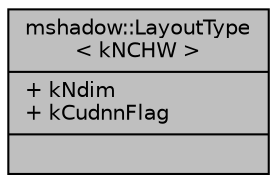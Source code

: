 digraph "mshadow::LayoutType&lt; kNCHW &gt;"
{
 // LATEX_PDF_SIZE
  edge [fontname="Helvetica",fontsize="10",labelfontname="Helvetica",labelfontsize="10"];
  node [fontname="Helvetica",fontsize="10",shape=record];
  Node1 [label="{mshadow::LayoutType\l\< kNCHW \>\n|+ kNdim\l+ kCudnnFlag\l|}",height=0.2,width=0.4,color="black", fillcolor="grey75", style="filled", fontcolor="black",tooltip=" "];
}
